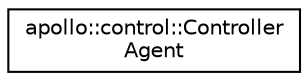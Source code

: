 digraph "Graphical Class Hierarchy"
{
  edge [fontname="Helvetica",fontsize="10",labelfontname="Helvetica",labelfontsize="10"];
  node [fontname="Helvetica",fontsize="10",shape=record];
  rankdir="LR";
  Node1 [label="apollo::control::Controller\lAgent",height=0.2,width=0.4,color="black", fillcolor="white", style="filled",URL="$classapollo_1_1control_1_1ControllerAgent.html",tooltip="manage all controllers declared in control config file. "];
}
